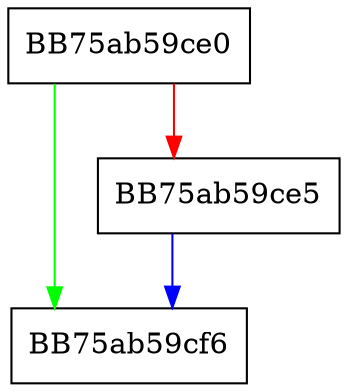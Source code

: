digraph transferJoinMarkings {
  node [shape="box"];
  graph [splines=ortho];
  BB75ab59ce0 -> BB75ab59cf6 [color="green"];
  BB75ab59ce0 -> BB75ab59ce5 [color="red"];
  BB75ab59ce5 -> BB75ab59cf6 [color="blue"];
}
